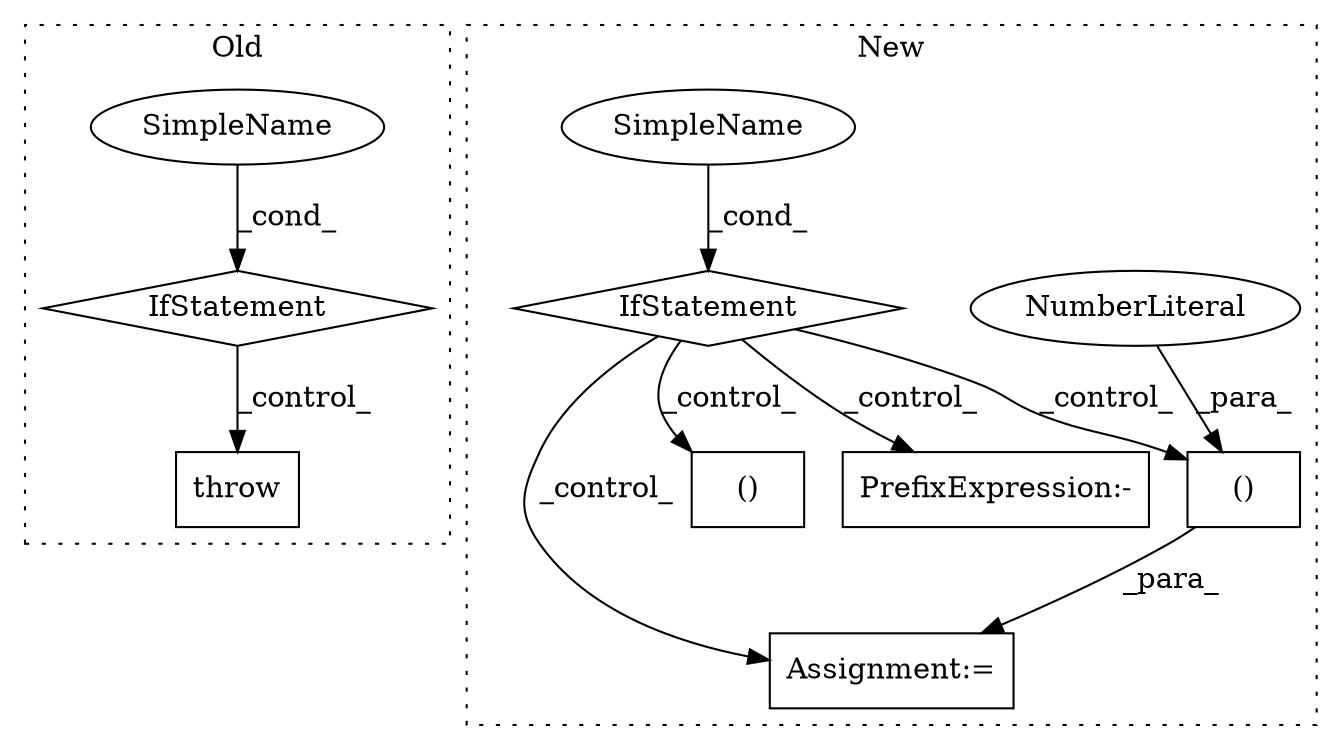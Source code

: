 digraph G {
subgraph cluster0 {
1 [label="throw" a="53" s="9479" l="6" shape="box"];
3 [label="IfStatement" a="25" s="9443,9469" l="4,2" shape="diamond"];
4 [label="SimpleName" a="42" s="" l="" shape="ellipse"];
label = "Old";
style="dotted";
}
subgraph cluster1 {
2 [label="()" a="106" s="12140" l="29" shape="box"];
5 [label="IfStatement" a="25" s="11800,11826" l="4,2" shape="diamond"];
6 [label="NumberLiteral" a="34" s="12140" l="1" shape="ellipse"];
7 [label="SimpleName" a="42" s="" l="" shape="ellipse"];
8 [label="Assignment:=" a="7" s="12002" l="1" shape="box"];
9 [label="()" a="106" s="12556" l="80" shape="box"];
10 [label="PrefixExpression:-" a="38" s="12424" l="1" shape="box"];
label = "New";
style="dotted";
}
2 -> 8 [label="_para_"];
3 -> 1 [label="_control_"];
4 -> 3 [label="_cond_"];
5 -> 10 [label="_control_"];
5 -> 2 [label="_control_"];
5 -> 8 [label="_control_"];
5 -> 9 [label="_control_"];
6 -> 2 [label="_para_"];
7 -> 5 [label="_cond_"];
}